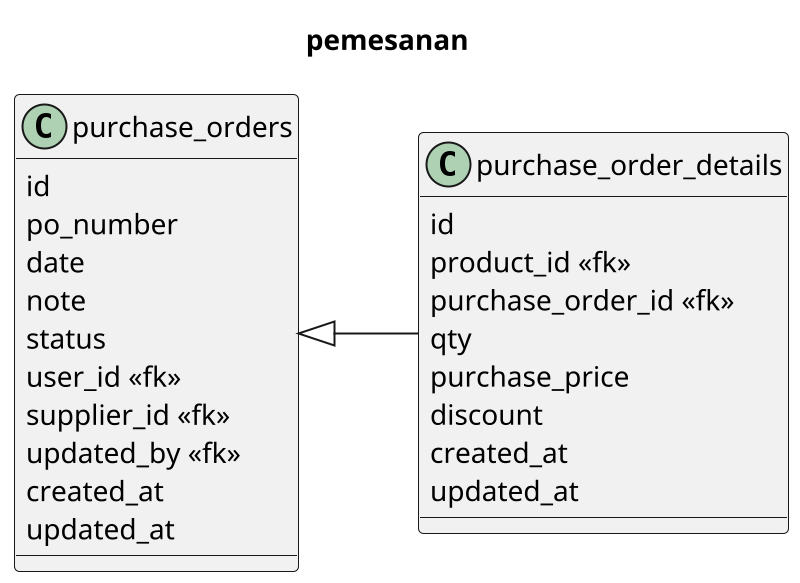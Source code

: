 @startuml pemesanan
title pemesanan
left to right direction
scale 2

' purchase_headers <|-- purchase_details
purchase_orders <|-- purchase_order_details
' products <|-- product_prices
' products <|-- product_price_multis
' purchase_headers <|-- stocks
' products <|-- stocks

' Class products {

'     id
'     barcode
'     name_product
'     image_product
'     min_qty
'     restock_level
'     category_id <<fk>>
'     supplier_id <<fk>>
'     rack_id <<fk>>
'     unit_id <<fk>>
'     status
'     user_id <<fk>>
'     created_at
'     updated_at
' }

' Class product_prices {
'     id
'     purchase_price
'     sell_price
'     product_id <<fk>>
'     user_id <<fk>>
'     created_at
'     updated_at
' }

' Class product_price_multis {
'     id
'     qty
'     sell_price
'     product_id <<fk>>
'     unit_id <<fk>>
'     user_id <<fk>>
'     status
'     created_at
'     updated_at
' }
' pembelian
' Class purchase_headers {
'     id
'     invoice
'     faktur
'     date
'     status
'     storage_code
'     discount
'     user_id <<fk>>
'     supplier <<fk>>
'     updated_by <<fk>>
'     created_at
'     updated_at
' }

' Class purchase_details {
'     id
'     product_id <<fk>>
'     purchase_header_id <<fk>>
'     qty
'     purchase_price
'     sell_price
'     expire_date
'     name_batch
'     discount
'     created_at
'     updated_at
' }

' ' pemesanan
Class purchase_orders {
    id
    po_number
    date
    note
    status
    user_id <<fk>>
    supplier_id <<fk>>
    updated_by <<fk>>
    created_at
    updated_at
}

Class purchase_order_details {
    id
    product_id <<fk>>
    purchase_order_id <<fk>>
    qty
    purchase_price
    discount
    created_at
    updated_at

}
' ' stock


' Class stocks {
'     id
'     faktur <<fk>>
'     product_id <<fk>>
'     date
'     no_batch
'     expire_date
'     sell_price
'     purchase_price
'     qty
'     discount
'     user_id <<fk>>
'     supplier_id <<fk>>
'     updated_by <<fk>>
'     created_at
'     updated_at
' }

' ' keuangan

' Class hutang {
'     id
'     faktur <<fk>>
'     date
'     tempo
'     jatuh_tempo
'     tagihan_awal
'     telah_dibayar
'     sisa 
'     status
'     supplier_id <<fk>>
'     user_id <<fk>>
'     created_at
'     updated_at
' }

' Class piutang {
'     id
'     faktur
'     date
'     tempo
'     jatuh_tempo
'     tagihan_awal
'     telah_dibayar
'     sisa
'     status
'     customer_id <<fk>>
'     user_id <<fk>>
'     created_at
'     updated_at
' }

@enduml

